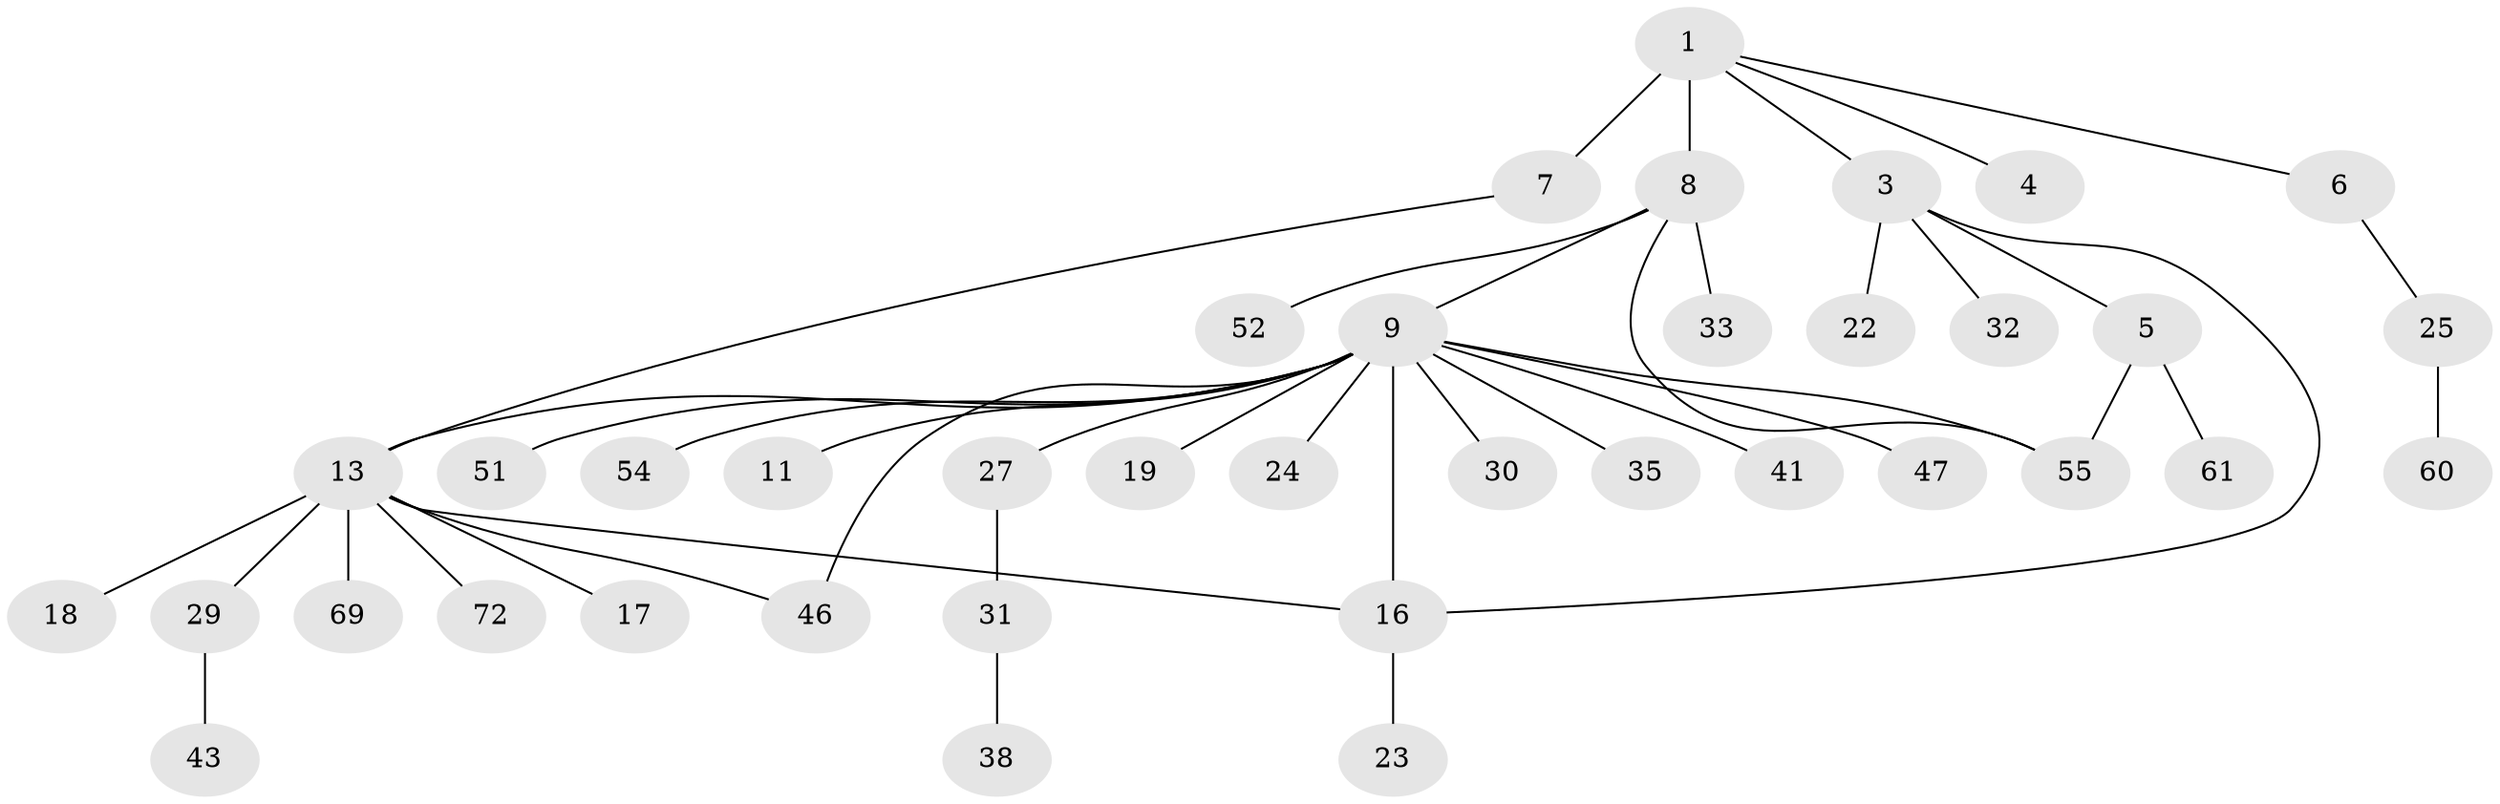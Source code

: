 // original degree distribution, {6: 0.02631578947368421, 8: 0.02631578947368421, 5: 0.039473684210526314, 1: 0.5657894736842105, 4: 0.05263157894736842, 3: 0.09210526315789473, 11: 0.013157894736842105, 10: 0.013157894736842105, 2: 0.17105263157894737}
// Generated by graph-tools (version 1.1) at 2025/14/03/09/25 04:14:36]
// undirected, 38 vertices, 43 edges
graph export_dot {
graph [start="1"]
  node [color=gray90,style=filled];
  1 [super="+56+2+14"];
  3;
  4;
  5 [super="+20"];
  6 [super="+10"];
  7 [super="+37+28+70"];
  8 [super="+44+42"];
  9 [super="+12"];
  11;
  13 [super="+48"];
  16 [super="+53+21+57"];
  17 [super="+45"];
  18 [super="+40"];
  19;
  22;
  23;
  24;
  25;
  27;
  29 [super="+49+34+75"];
  30 [super="+59+64+39"];
  31 [super="+65"];
  32 [super="+63"];
  33;
  35;
  38 [super="+67"];
  41;
  43 [super="+71"];
  46;
  47 [super="+74"];
  51;
  52;
  54;
  55;
  60;
  61 [super="+73"];
  69;
  72;
  1 -- 6;
  1 -- 8 [weight=2];
  1 -- 7 [weight=2];
  1 -- 3;
  1 -- 4;
  3 -- 5;
  3 -- 22;
  3 -- 32;
  3 -- 16;
  5 -- 55;
  5 -- 61;
  6 -- 25;
  7 -- 13;
  8 -- 9;
  8 -- 33;
  8 -- 55;
  8 -- 52;
  9 -- 11;
  9 -- 16 [weight=2];
  9 -- 24;
  9 -- 30;
  9 -- 41;
  9 -- 51;
  9 -- 54;
  9 -- 35;
  9 -- 13;
  9 -- 46;
  9 -- 47;
  9 -- 19;
  9 -- 55;
  9 -- 27;
  13 -- 16;
  13 -- 17;
  13 -- 18;
  13 -- 29;
  13 -- 46;
  13 -- 69;
  13 -- 72;
  16 -- 23;
  25 -- 60;
  27 -- 31;
  29 -- 43;
  31 -- 38;
}
